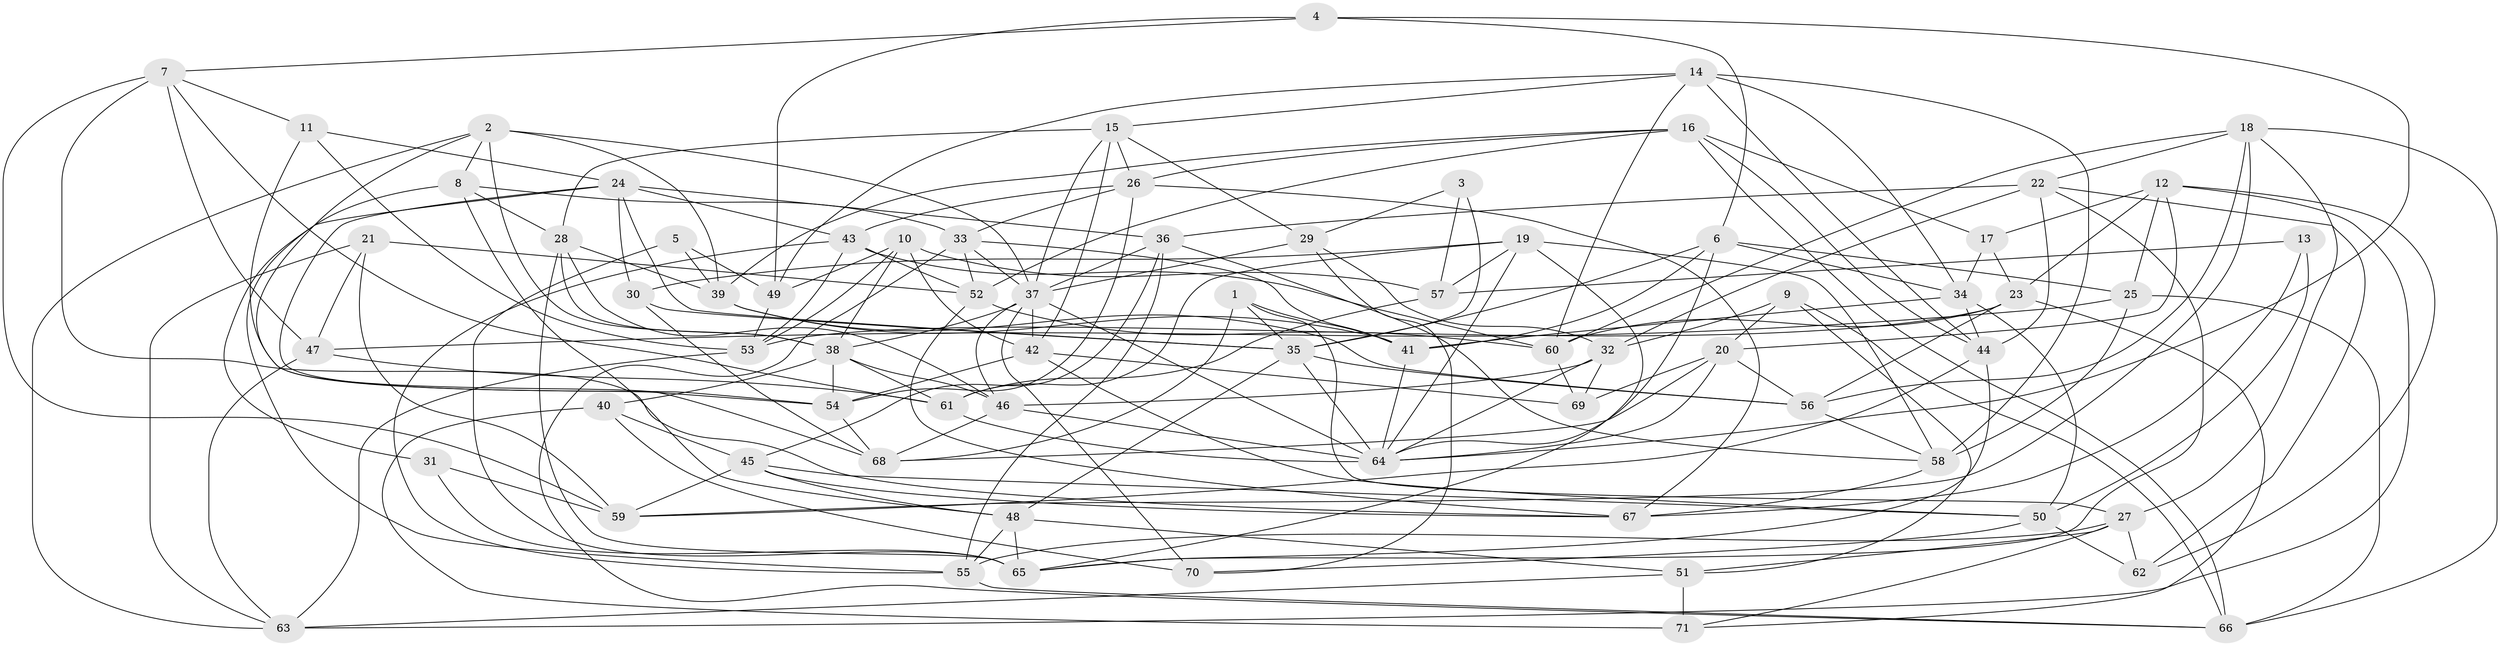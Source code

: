 // original degree distribution, {4: 1.0}
// Generated by graph-tools (version 1.1) at 2025/03/03/09/25 03:03:03]
// undirected, 71 vertices, 198 edges
graph export_dot {
graph [start="1"]
  node [color=gray90,style=filled];
  1;
  2;
  3;
  4;
  5;
  6;
  7;
  8;
  9;
  10;
  11;
  12;
  13;
  14;
  15;
  16;
  17;
  18;
  19;
  20;
  21;
  22;
  23;
  24;
  25;
  26;
  27;
  28;
  29;
  30;
  31;
  32;
  33;
  34;
  35;
  36;
  37;
  38;
  39;
  40;
  41;
  42;
  43;
  44;
  45;
  46;
  47;
  48;
  49;
  50;
  51;
  52;
  53;
  54;
  55;
  56;
  57;
  58;
  59;
  60;
  61;
  62;
  63;
  64;
  65;
  66;
  67;
  68;
  69;
  70;
  71;
  1 -- 27 [weight=1.0];
  1 -- 35 [weight=1.0];
  1 -- 41 [weight=1.0];
  1 -- 68 [weight=1.0];
  2 -- 8 [weight=1.0];
  2 -- 37 [weight=1.0];
  2 -- 38 [weight=1.0];
  2 -- 39 [weight=1.0];
  2 -- 63 [weight=1.0];
  2 -- 68 [weight=1.0];
  3 -- 29 [weight=1.0];
  3 -- 35 [weight=2.0];
  3 -- 57 [weight=1.0];
  4 -- 6 [weight=1.0];
  4 -- 7 [weight=1.0];
  4 -- 49 [weight=1.0];
  4 -- 64 [weight=1.0];
  5 -- 39 [weight=1.0];
  5 -- 49 [weight=1.0];
  5 -- 65 [weight=2.0];
  6 -- 25 [weight=1.0];
  6 -- 34 [weight=1.0];
  6 -- 35 [weight=1.0];
  6 -- 41 [weight=1.0];
  6 -- 64 [weight=1.0];
  7 -- 11 [weight=1.0];
  7 -- 47 [weight=1.0];
  7 -- 59 [weight=1.0];
  7 -- 61 [weight=1.0];
  7 -- 67 [weight=1.0];
  8 -- 28 [weight=1.0];
  8 -- 31 [weight=2.0];
  8 -- 33 [weight=1.0];
  8 -- 48 [weight=1.0];
  9 -- 20 [weight=1.0];
  9 -- 32 [weight=1.0];
  9 -- 51 [weight=1.0];
  9 -- 66 [weight=1.0];
  10 -- 38 [weight=1.0];
  10 -- 42 [weight=1.0];
  10 -- 49 [weight=2.0];
  10 -- 53 [weight=1.0];
  10 -- 57 [weight=1.0];
  11 -- 24 [weight=1.0];
  11 -- 53 [weight=1.0];
  11 -- 54 [weight=1.0];
  12 -- 17 [weight=1.0];
  12 -- 20 [weight=1.0];
  12 -- 23 [weight=1.0];
  12 -- 25 [weight=1.0];
  12 -- 62 [weight=1.0];
  12 -- 63 [weight=1.0];
  13 -- 50 [weight=1.0];
  13 -- 57 [weight=2.0];
  13 -- 67 [weight=1.0];
  14 -- 15 [weight=1.0];
  14 -- 34 [weight=1.0];
  14 -- 44 [weight=1.0];
  14 -- 49 [weight=1.0];
  14 -- 58 [weight=1.0];
  14 -- 60 [weight=1.0];
  15 -- 26 [weight=1.0];
  15 -- 28 [weight=1.0];
  15 -- 29 [weight=1.0];
  15 -- 37 [weight=1.0];
  15 -- 42 [weight=1.0];
  16 -- 17 [weight=1.0];
  16 -- 26 [weight=1.0];
  16 -- 39 [weight=1.0];
  16 -- 44 [weight=1.0];
  16 -- 52 [weight=1.0];
  16 -- 66 [weight=1.0];
  17 -- 23 [weight=1.0];
  17 -- 34 [weight=1.0];
  18 -- 22 [weight=1.0];
  18 -- 27 [weight=1.0];
  18 -- 56 [weight=1.0];
  18 -- 59 [weight=1.0];
  18 -- 60 [weight=1.0];
  18 -- 66 [weight=1.0];
  19 -- 30 [weight=1.0];
  19 -- 57 [weight=1.0];
  19 -- 58 [weight=1.0];
  19 -- 61 [weight=1.0];
  19 -- 64 [weight=1.0];
  19 -- 65 [weight=1.0];
  20 -- 56 [weight=1.0];
  20 -- 64 [weight=1.0];
  20 -- 68 [weight=1.0];
  20 -- 69 [weight=3.0];
  21 -- 47 [weight=1.0];
  21 -- 52 [weight=1.0];
  21 -- 59 [weight=1.0];
  21 -- 63 [weight=1.0];
  22 -- 32 [weight=1.0];
  22 -- 36 [weight=1.0];
  22 -- 44 [weight=1.0];
  22 -- 62 [weight=1.0];
  22 -- 65 [weight=1.0];
  23 -- 53 [weight=1.0];
  23 -- 56 [weight=1.0];
  23 -- 60 [weight=1.0];
  23 -- 71 [weight=1.0];
  24 -- 30 [weight=1.0];
  24 -- 35 [weight=2.0];
  24 -- 36 [weight=1.0];
  24 -- 43 [weight=1.0];
  24 -- 54 [weight=1.0];
  24 -- 55 [weight=1.0];
  25 -- 47 [weight=2.0];
  25 -- 58 [weight=1.0];
  25 -- 66 [weight=1.0];
  26 -- 33 [weight=1.0];
  26 -- 43 [weight=1.0];
  26 -- 54 [weight=1.0];
  26 -- 67 [weight=1.0];
  27 -- 51 [weight=1.0];
  27 -- 55 [weight=1.0];
  27 -- 62 [weight=1.0];
  27 -- 71 [weight=1.0];
  28 -- 38 [weight=1.0];
  28 -- 39 [weight=1.0];
  28 -- 46 [weight=1.0];
  28 -- 65 [weight=1.0];
  29 -- 32 [weight=1.0];
  29 -- 37 [weight=1.0];
  29 -- 70 [weight=2.0];
  30 -- 35 [weight=1.0];
  30 -- 68 [weight=1.0];
  31 -- 59 [weight=1.0];
  31 -- 65 [weight=1.0];
  32 -- 46 [weight=1.0];
  32 -- 64 [weight=1.0];
  32 -- 69 [weight=1.0];
  33 -- 37 [weight=1.0];
  33 -- 41 [weight=1.0];
  33 -- 52 [weight=1.0];
  33 -- 66 [weight=1.0];
  34 -- 41 [weight=1.0];
  34 -- 44 [weight=1.0];
  34 -- 50 [weight=1.0];
  35 -- 48 [weight=1.0];
  35 -- 56 [weight=1.0];
  35 -- 64 [weight=1.0];
  36 -- 37 [weight=1.0];
  36 -- 45 [weight=1.0];
  36 -- 55 [weight=1.0];
  36 -- 58 [weight=1.0];
  37 -- 38 [weight=1.0];
  37 -- 42 [weight=1.0];
  37 -- 46 [weight=1.0];
  37 -- 64 [weight=1.0];
  37 -- 70 [weight=1.0];
  38 -- 40 [weight=1.0];
  38 -- 46 [weight=1.0];
  38 -- 54 [weight=1.0];
  38 -- 61 [weight=1.0];
  39 -- 41 [weight=1.0];
  39 -- 56 [weight=1.0];
  40 -- 45 [weight=1.0];
  40 -- 70 [weight=2.0];
  40 -- 71 [weight=2.0];
  41 -- 64 [weight=1.0];
  42 -- 50 [weight=1.0];
  42 -- 54 [weight=1.0];
  42 -- 69 [weight=1.0];
  43 -- 52 [weight=1.0];
  43 -- 53 [weight=1.0];
  43 -- 55 [weight=1.0];
  43 -- 60 [weight=1.0];
  44 -- 59 [weight=1.0];
  44 -- 65 [weight=1.0];
  45 -- 48 [weight=1.0];
  45 -- 50 [weight=1.0];
  45 -- 59 [weight=1.0];
  45 -- 67 [weight=1.0];
  46 -- 64 [weight=1.0];
  46 -- 68 [weight=1.0];
  47 -- 61 [weight=1.0];
  47 -- 63 [weight=1.0];
  48 -- 51 [weight=1.0];
  48 -- 55 [weight=1.0];
  48 -- 65 [weight=1.0];
  49 -- 53 [weight=1.0];
  50 -- 62 [weight=1.0];
  50 -- 70 [weight=1.0];
  51 -- 63 [weight=1.0];
  51 -- 71 [weight=2.0];
  52 -- 60 [weight=1.0];
  52 -- 67 [weight=1.0];
  53 -- 63 [weight=1.0];
  54 -- 68 [weight=1.0];
  55 -- 66 [weight=1.0];
  56 -- 58 [weight=1.0];
  57 -- 61 [weight=1.0];
  58 -- 67 [weight=1.0];
  60 -- 69 [weight=1.0];
  61 -- 64 [weight=1.0];
}
